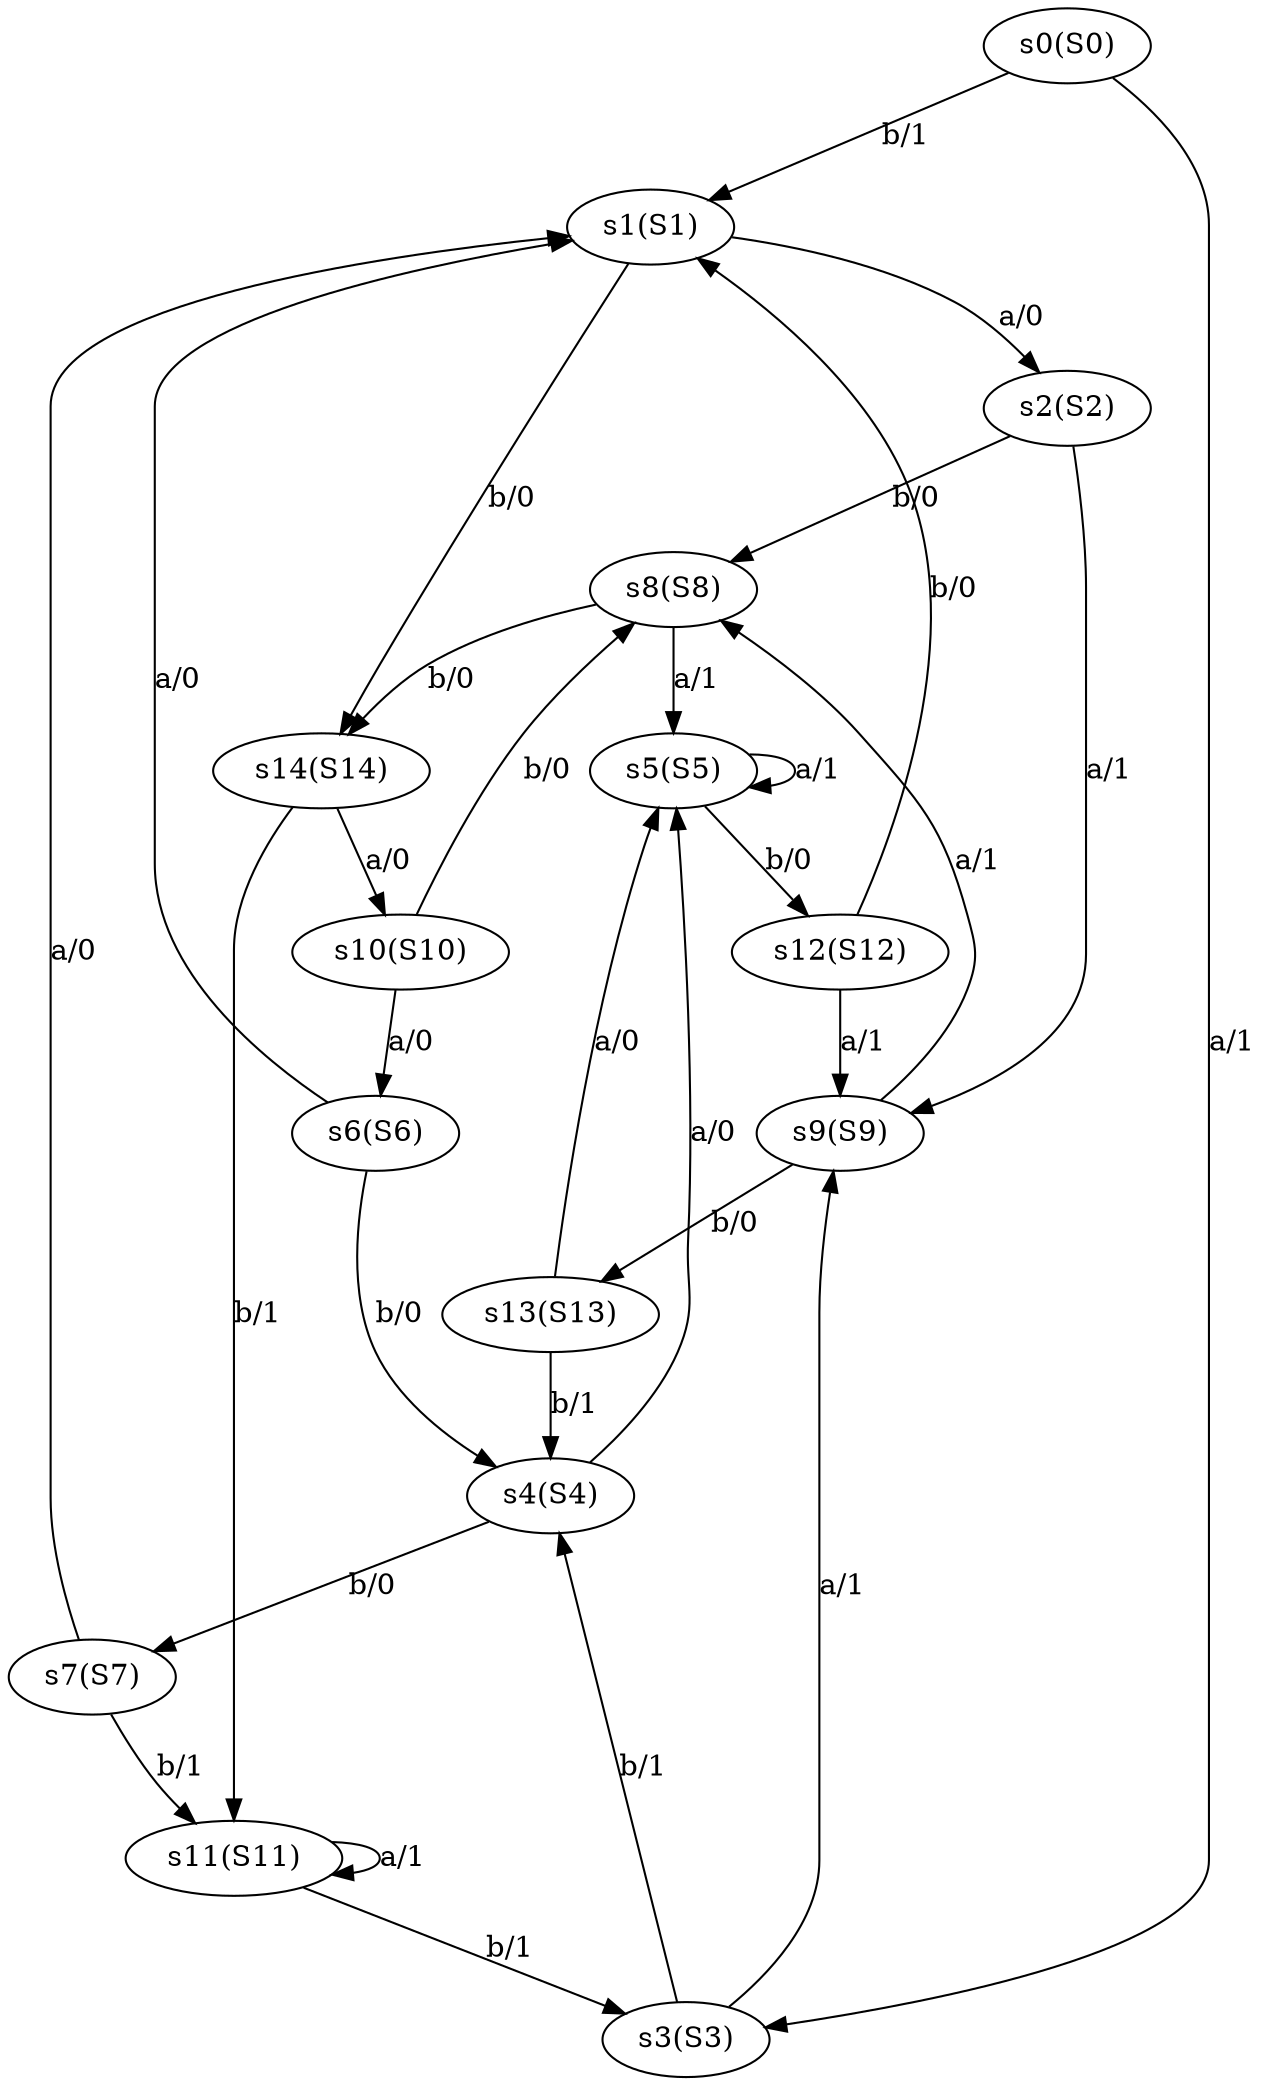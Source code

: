 digraph original {
	s0 [label="s0(S0)"]
	s1 [label="s1(S1)"]
	s2 [label="s2(S2)"]
	s3 [label="s3(S3)"]
	s4 [label="s4(S4)"]
	s5 [label="s5(S5)"]
	s6 [label="s6(S6)"]
	s7 [label="s7(S7)"]
	s8 [label="s8(S8)"]
	s9 [label="s9(S9)"]
	s10 [label="s10(S10)"]
	s11 [label="s11(S11)"]
	s12 [label="s12(S12)"]
	s13 [label="s13(S13)"]
	s14 [label="s14(S14)"]
	s0 -> s1 [label="b/1"]
	s0 -> s3 [label="a/1"]
	s3 -> s9 [label="a/1"]
	s9 -> s8 [label="a/1"]
	s1 -> s14 [label="b/0"]
	s3 -> s4 [label="b/1"]
	s9 -> s13 [label="b/0"]
	s4 -> s7 [label="b/0"]
	s14 -> s10 [label="a/0"]
	s10 -> s6 [label="a/0"]
	s1 -> s2 [label="a/0"]
	s13 -> s5 [label="a/0"]
	s14 -> s11 [label="b/1"]
	s5 -> s12 [label="b/0"]
	s11 -> s3 [label="b/1"]
	s11 -> s11 [label="a/1"]
	s2 -> s9 [label="a/1"]
	s13 -> s4 [label="b/1"]
	s5 -> s5 [label="a/1"]
	s8 -> s5 [label="a/1"]
	s12 -> s9 [label="a/1"]
	s10 -> s8 [label="b/0"]
	s4 -> s5 [label="a/0"]
	s7 -> s11 [label="b/1"]
	s6 -> s4 [label="b/0"]
	s6 -> s1 [label="a/0"]
	s12 -> s1 [label="b/0"]
	s7 -> s1 [label="a/0"]
	s8 -> s14 [label="b/0"]
	s2 -> s8 [label="b/0"]
}
